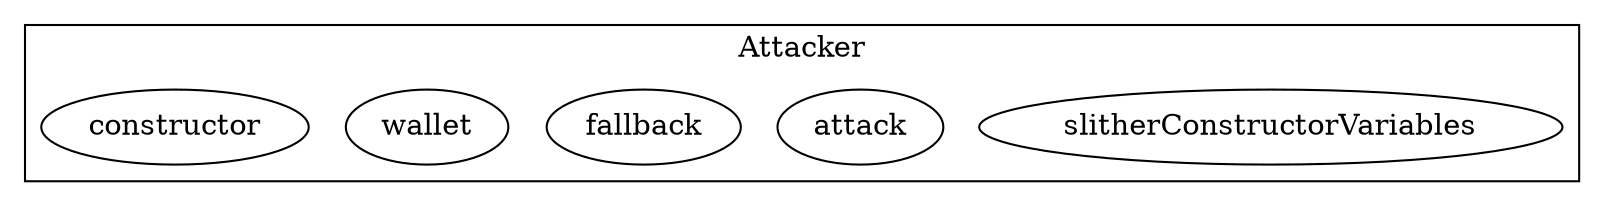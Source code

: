 strict digraph {
subgraph cluster_134_Attacker {
label = "Attacker"
"134_slitherConstructorVariables" [label="slitherConstructorVariables"]
"134_attack" [label="attack"]
"134_fallback" [label="fallback"]
"134_wallet" [label="wallet"]
"134_constructor" [label="constructor"]
}subgraph cluster_solidity {
label = "[Solidity]"
}
}